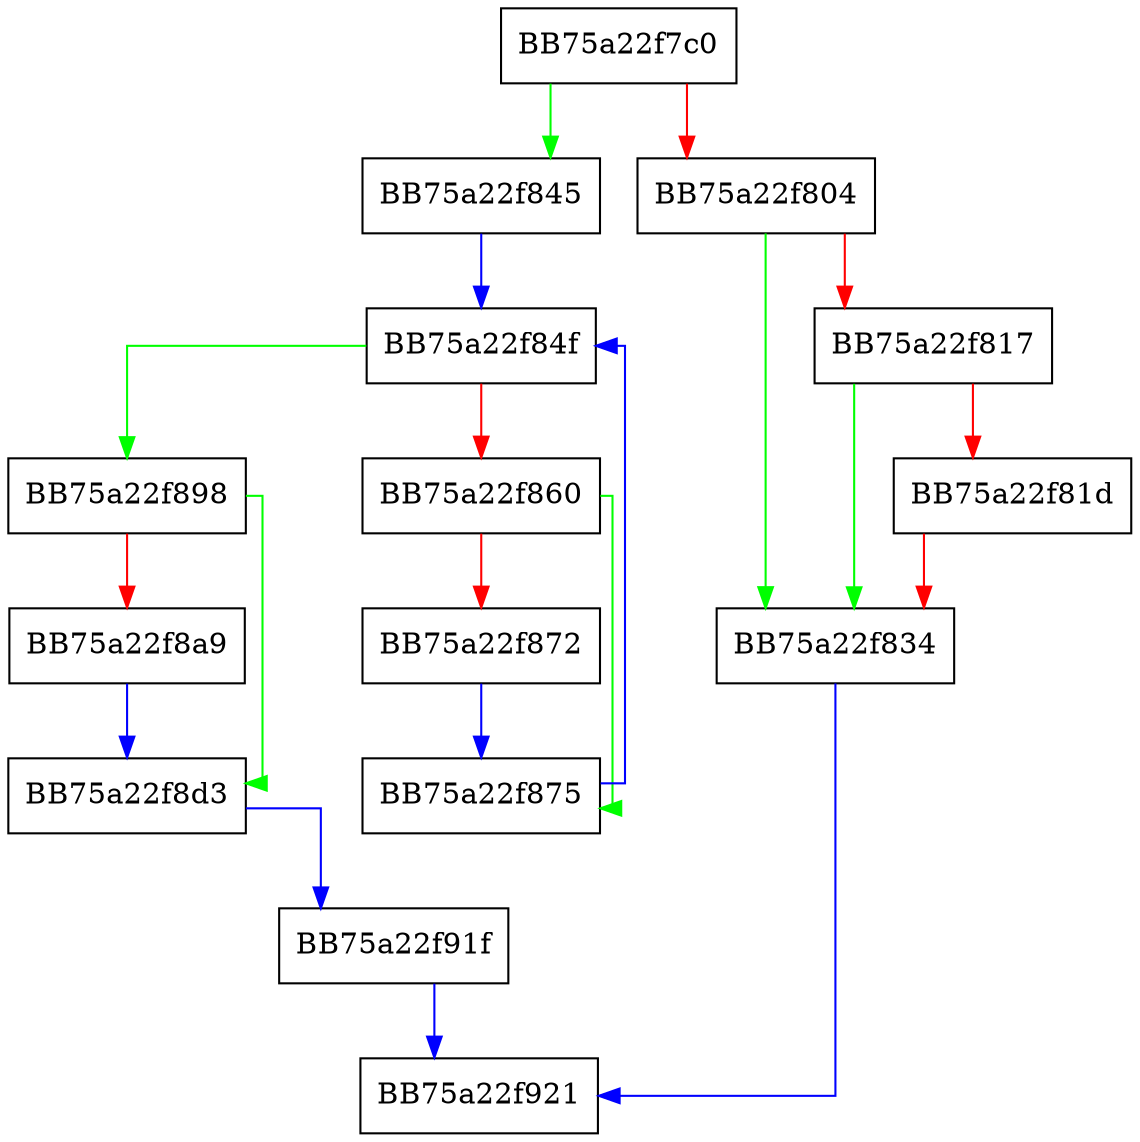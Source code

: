 digraph SetDlpBlanketPolicyProcessesData {
  node [shape="box"];
  graph [splines=ortho];
  BB75a22f7c0 -> BB75a22f845 [color="green"];
  BB75a22f7c0 -> BB75a22f804 [color="red"];
  BB75a22f804 -> BB75a22f834 [color="green"];
  BB75a22f804 -> BB75a22f817 [color="red"];
  BB75a22f817 -> BB75a22f834 [color="green"];
  BB75a22f817 -> BB75a22f81d [color="red"];
  BB75a22f81d -> BB75a22f834 [color="red"];
  BB75a22f834 -> BB75a22f921 [color="blue"];
  BB75a22f845 -> BB75a22f84f [color="blue"];
  BB75a22f84f -> BB75a22f898 [color="green"];
  BB75a22f84f -> BB75a22f860 [color="red"];
  BB75a22f860 -> BB75a22f875 [color="green"];
  BB75a22f860 -> BB75a22f872 [color="red"];
  BB75a22f872 -> BB75a22f875 [color="blue"];
  BB75a22f875 -> BB75a22f84f [color="blue"];
  BB75a22f898 -> BB75a22f8d3 [color="green"];
  BB75a22f898 -> BB75a22f8a9 [color="red"];
  BB75a22f8a9 -> BB75a22f8d3 [color="blue"];
  BB75a22f8d3 -> BB75a22f91f [color="blue"];
  BB75a22f91f -> BB75a22f921 [color="blue"];
}